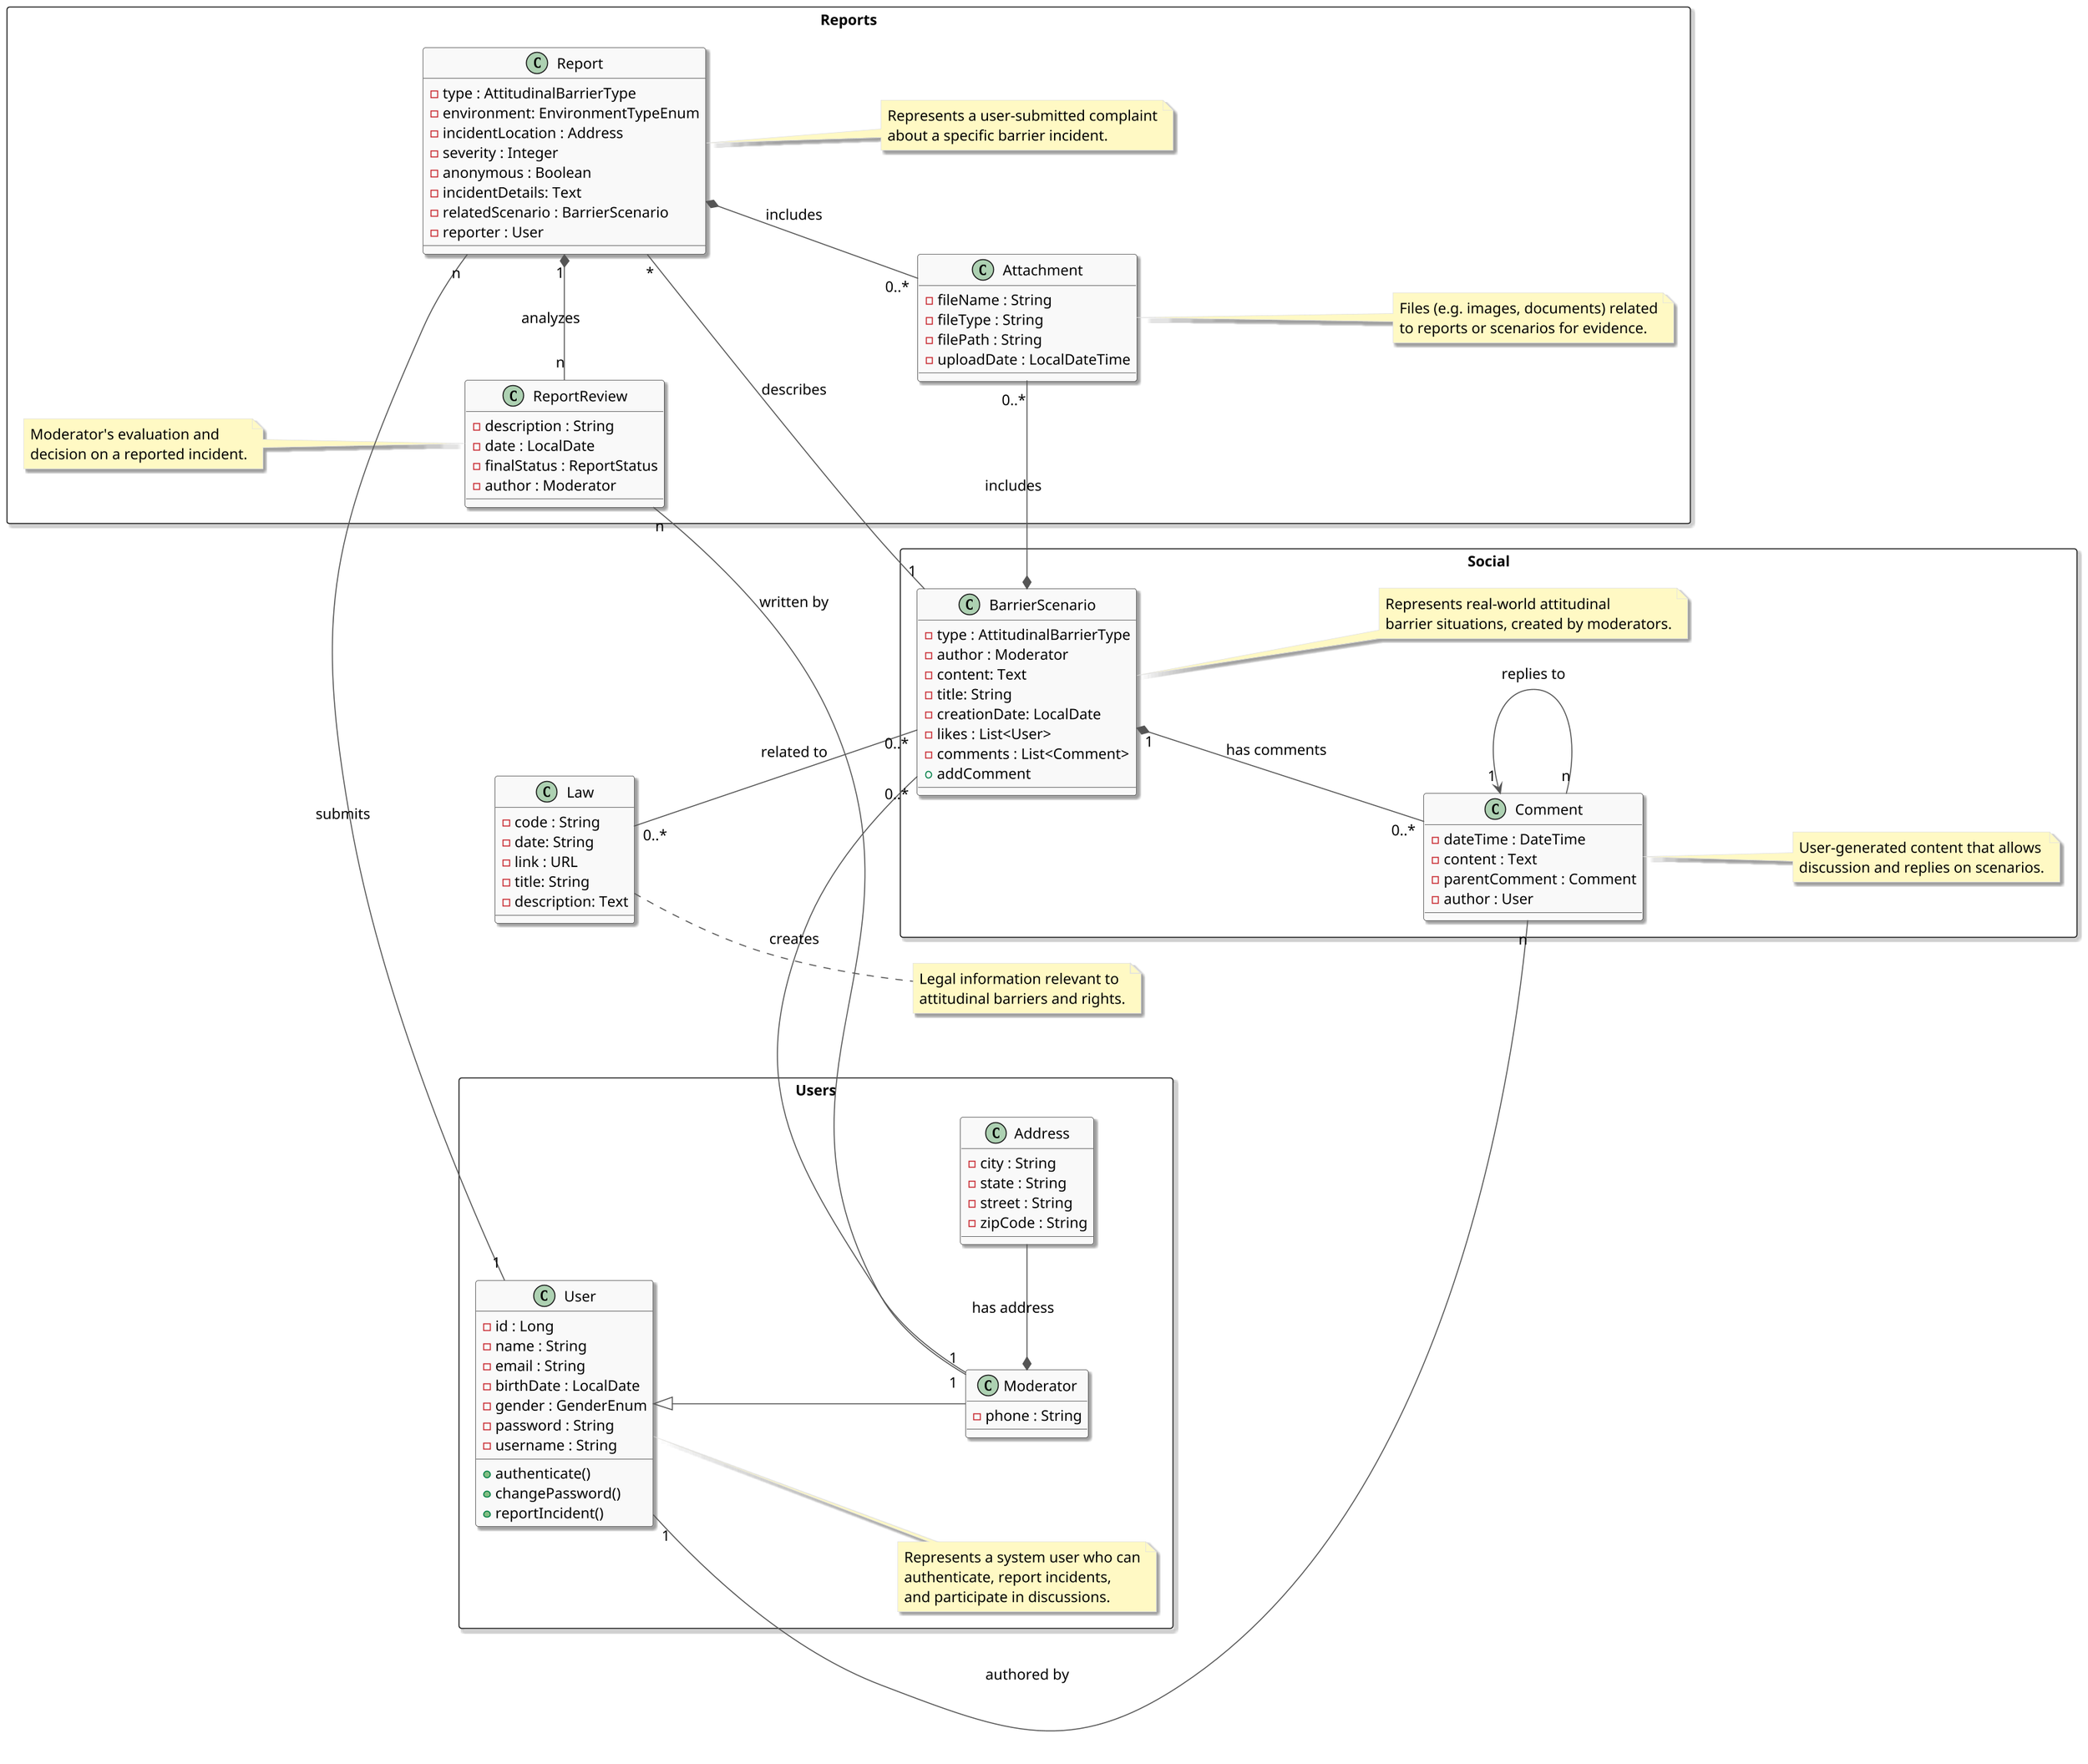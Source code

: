 @startuml
' https://plantuml.com/class-diagram

skinparam Dpi 150
skinparam shadowing true
skinparam Nodesep 100
skinparam Ranksep 100
skinparam classBackgroundColor #F9F9F9
skinparam classBorderColor #444444
skinparam classArrowColor #555555
skinparam noteBackgroundColor #FFF9C4
skinparam noteBorderColor #E0E0E0
skinparam groupInheritance 1

skinparam defaultFontName "Arial"
skinparam defaultFontSize 14
'skinparam linetype ortho

left to right direction

package "Users"  <<Rectangle>> {

    class User {
        - id : Long
        - name : String
        - email : String
        - birthDate : LocalDate
        - gender : GenderEnum
        - password : String
        - username : String
        + authenticate()
        + changePassword()
        + reportIncident()
    }

    class Moderator {
        - phone : String
    }

    class Address {
        - city : String
        - state : String
        - street : String
        - zipCode : String
    }

    note right of User
        Represents a system user who can
        authenticate, report incidents,
        and participate in discussions.
    end note


}

package "Social"  <<Rectangle>> {
    class BarrierScenario {
        - type : AttitudinalBarrierType
        - author : Moderator
        - content: Text
        - title: String
        - creationDate: LocalDate
        - likes : List<User>
        - comments : List<Comment>
        + addComment
    }

    class Comment {
        - dateTime : DateTime
        - content : Text
        - parentComment : Comment
        - author : User
    }

    note right of BarrierScenario
        Represents real-world attitudinal
        barrier situations, created by moderators.
    end note

    note right of Comment
        User-generated content that allows
        discussion and replies on scenarios.
    end note
}

class Law {
    - code : String
    - date: String
    - link : URL
    - title: String
    - description: Text
}

note right of Law
    Legal information relevant to
    attitudinal barriers and rights.
end note

package "Reports"  <<Rectangle>> {
    class Report {
        - type : AttitudinalBarrierType
        - environment: EnvironmentTypeEnum
        - incidentLocation : Address
        - severity : Integer
        - anonymous : Boolean
        - incidentDetails: Text
        - relatedScenario : BarrierScenario
        - reporter : User
    }

    class Attachment {
        - fileName : String
        - fileType : String
        - filePath : String
        - uploadDate : LocalDateTime
    }

    class ReportReview {
        - description : String
        - date : LocalDate
        - finalStatus : ReportStatus
        - author : Moderator
    }

    note right of Report
        Represents a user-submitted complaint
        about a specific barrier incident.
    end note

    note right of Attachment
        Files (e.g. images, documents) related
        to reports or scenarios for evidence.
    end note

    note left of ReportReview
        Moderator's evaluation and
        decision on a reported incident.
    end note
}

' Inheritance and relationships
User <|-- Moderator

User "1" -- "n" Report : "submits"

ReportReview "n" -- "1" Moderator : "written by"
ReportReview "n" -* "1" Report : "analyzes"

Comment "1" <-- "n" Comment : "replies to"
Comment "n" -- "1" User : "authored by"

Moderator *- Address : "has address"
Moderator "1" -- "0..*" BarrierScenario : "creates"

Report "*" -- "1" BarrierScenario : "describes"
BarrierScenario "1" *-- "0..*" Comment : "has comments"
Law "0..*" -- "0..*" BarrierScenario : "related to"

Report *-- "0..*" Attachment : "includes"
BarrierScenario *-- "0..*" Attachment : "includes"

@enduml

